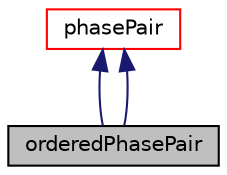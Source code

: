 digraph "orderedPhasePair"
{
  bgcolor="transparent";
  edge [fontname="Helvetica",fontsize="10",labelfontname="Helvetica",labelfontsize="10"];
  node [fontname="Helvetica",fontsize="10",shape=record];
  Node4 [label="orderedPhasePair",height=0.2,width=0.4,color="black", fillcolor="grey75", style="filled", fontcolor="black"];
  Node5 -> Node4 [dir="back",color="midnightblue",fontsize="10",style="solid",fontname="Helvetica"];
  Node5 [label="phasePair",height=0.2,width=0.4,color="red",URL="$a02796.html"];
  Node5 -> Node4 [dir="back",color="midnightblue",fontsize="10",style="solid",fontname="Helvetica"];
}
